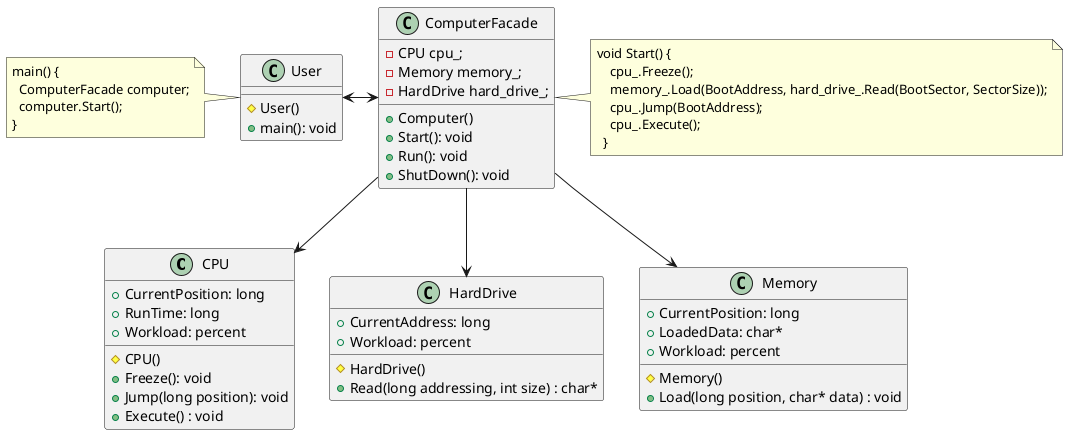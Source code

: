 @startuml
'https://plantuml.com/class-diagram

class CPU {
    +CurrentPosition: long
    +RunTime: long
    +Workload: percent
    #CPU()
    +Freeze(): void
    +Jump(long position): void
    +Execute() : void
}

class HardDrive {
    +CurrentAddress: long
    +Workload: percent
    #HardDrive()
    +Read(long addressing, int size) : char*
}

class Memory {
    +CurrentPosition: long
    +LoadedData: char*
      +Workload: percent
    #Memory()
    +Load(long position, char* data) : void
}

class ComputerFacade {
  -CPU cpu_;
  -Memory memory_;
  -HardDrive hard_drive_;

    +Computer()
    +Start(): void
    +Run(): void
    +ShutDown(): void
}
note right of ComputerFacade
void Start() {
    cpu_.Freeze();
    memory_.Load(BootAddress, hard_drive_.Read(BootSector, SectorSize));
    cpu_.Jump(BootAddress);
    cpu_.Execute();
  }
end note

class User {
#User()
+main(): void
}

note left of User
main() {
  ComputerFacade computer;
  computer.Start();
}
end note

ComputerFacade --> CPU
ComputerFacade --> HardDrive
ComputerFacade --> Memory

User <-> ComputerFacade
@enduml